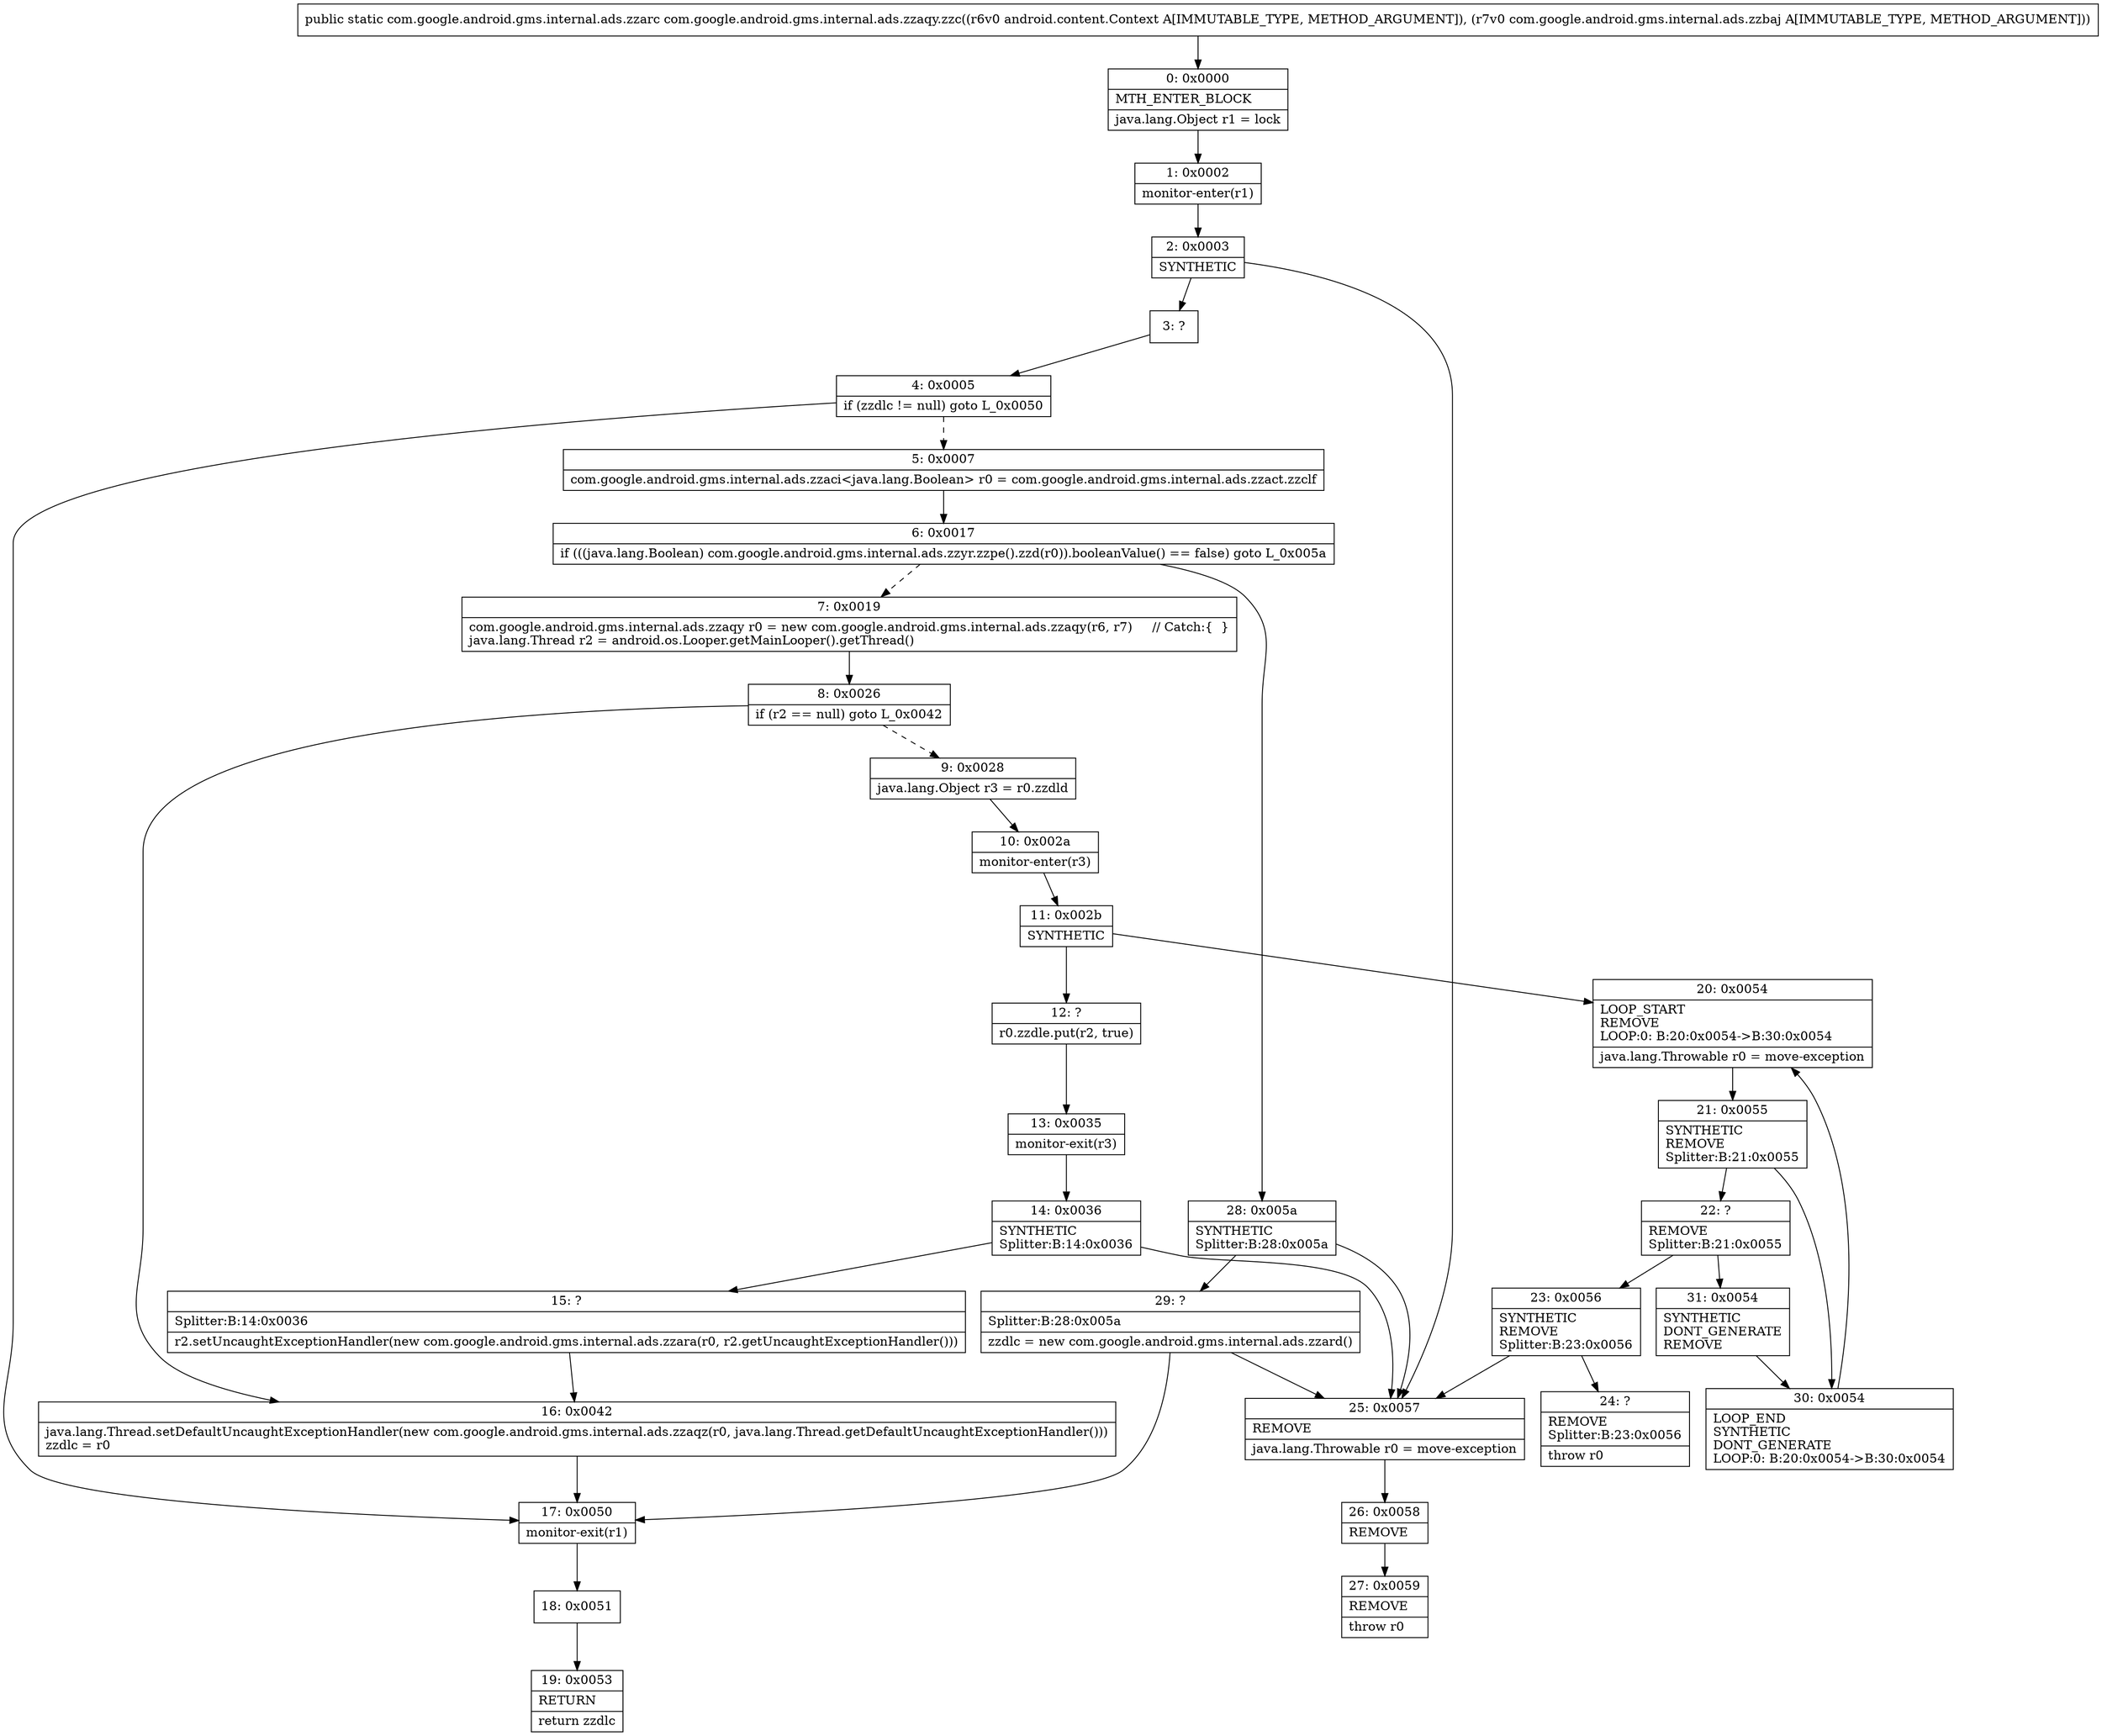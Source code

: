 digraph "CFG forcom.google.android.gms.internal.ads.zzaqy.zzc(Landroid\/content\/Context;Lcom\/google\/android\/gms\/internal\/ads\/zzbaj;)Lcom\/google\/android\/gms\/internal\/ads\/zzarc;" {
Node_0 [shape=record,label="{0\:\ 0x0000|MTH_ENTER_BLOCK\l|java.lang.Object r1 = lock\l}"];
Node_1 [shape=record,label="{1\:\ 0x0002|monitor\-enter(r1)\l}"];
Node_2 [shape=record,label="{2\:\ 0x0003|SYNTHETIC\l}"];
Node_3 [shape=record,label="{3\:\ ?}"];
Node_4 [shape=record,label="{4\:\ 0x0005|if (zzdlc != null) goto L_0x0050\l}"];
Node_5 [shape=record,label="{5\:\ 0x0007|com.google.android.gms.internal.ads.zzaci\<java.lang.Boolean\> r0 = com.google.android.gms.internal.ads.zzact.zzclf\l}"];
Node_6 [shape=record,label="{6\:\ 0x0017|if (((java.lang.Boolean) com.google.android.gms.internal.ads.zzyr.zzpe().zzd(r0)).booleanValue() == false) goto L_0x005a\l}"];
Node_7 [shape=record,label="{7\:\ 0x0019|com.google.android.gms.internal.ads.zzaqy r0 = new com.google.android.gms.internal.ads.zzaqy(r6, r7)     \/\/ Catch:\{  \}\ljava.lang.Thread r2 = android.os.Looper.getMainLooper().getThread()\l}"];
Node_8 [shape=record,label="{8\:\ 0x0026|if (r2 == null) goto L_0x0042\l}"];
Node_9 [shape=record,label="{9\:\ 0x0028|java.lang.Object r3 = r0.zzdld\l}"];
Node_10 [shape=record,label="{10\:\ 0x002a|monitor\-enter(r3)\l}"];
Node_11 [shape=record,label="{11\:\ 0x002b|SYNTHETIC\l}"];
Node_12 [shape=record,label="{12\:\ ?|r0.zzdle.put(r2, true)\l}"];
Node_13 [shape=record,label="{13\:\ 0x0035|monitor\-exit(r3)\l}"];
Node_14 [shape=record,label="{14\:\ 0x0036|SYNTHETIC\lSplitter:B:14:0x0036\l}"];
Node_15 [shape=record,label="{15\:\ ?|Splitter:B:14:0x0036\l|r2.setUncaughtExceptionHandler(new com.google.android.gms.internal.ads.zzara(r0, r2.getUncaughtExceptionHandler()))\l}"];
Node_16 [shape=record,label="{16\:\ 0x0042|java.lang.Thread.setDefaultUncaughtExceptionHandler(new com.google.android.gms.internal.ads.zzaqz(r0, java.lang.Thread.getDefaultUncaughtExceptionHandler()))\lzzdlc = r0\l}"];
Node_17 [shape=record,label="{17\:\ 0x0050|monitor\-exit(r1)\l}"];
Node_18 [shape=record,label="{18\:\ 0x0051}"];
Node_19 [shape=record,label="{19\:\ 0x0053|RETURN\l|return zzdlc\l}"];
Node_20 [shape=record,label="{20\:\ 0x0054|LOOP_START\lREMOVE\lLOOP:0: B:20:0x0054\-\>B:30:0x0054\l|java.lang.Throwable r0 = move\-exception\l}"];
Node_21 [shape=record,label="{21\:\ 0x0055|SYNTHETIC\lREMOVE\lSplitter:B:21:0x0055\l}"];
Node_22 [shape=record,label="{22\:\ ?|REMOVE\lSplitter:B:21:0x0055\l}"];
Node_23 [shape=record,label="{23\:\ 0x0056|SYNTHETIC\lREMOVE\lSplitter:B:23:0x0056\l}"];
Node_24 [shape=record,label="{24\:\ ?|REMOVE\lSplitter:B:23:0x0056\l|throw r0\l}"];
Node_25 [shape=record,label="{25\:\ 0x0057|REMOVE\l|java.lang.Throwable r0 = move\-exception\l}"];
Node_26 [shape=record,label="{26\:\ 0x0058|REMOVE\l}"];
Node_27 [shape=record,label="{27\:\ 0x0059|REMOVE\l|throw r0\l}"];
Node_28 [shape=record,label="{28\:\ 0x005a|SYNTHETIC\lSplitter:B:28:0x005a\l}"];
Node_29 [shape=record,label="{29\:\ ?|Splitter:B:28:0x005a\l|zzdlc = new com.google.android.gms.internal.ads.zzard()\l}"];
Node_30 [shape=record,label="{30\:\ 0x0054|LOOP_END\lSYNTHETIC\lDONT_GENERATE\lLOOP:0: B:20:0x0054\-\>B:30:0x0054\l}"];
Node_31 [shape=record,label="{31\:\ 0x0054|SYNTHETIC\lDONT_GENERATE\lREMOVE\l}"];
MethodNode[shape=record,label="{public static com.google.android.gms.internal.ads.zzarc com.google.android.gms.internal.ads.zzaqy.zzc((r6v0 android.content.Context A[IMMUTABLE_TYPE, METHOD_ARGUMENT]), (r7v0 com.google.android.gms.internal.ads.zzbaj A[IMMUTABLE_TYPE, METHOD_ARGUMENT])) }"];
MethodNode -> Node_0;
Node_0 -> Node_1;
Node_1 -> Node_2;
Node_2 -> Node_3;
Node_2 -> Node_25;
Node_3 -> Node_4;
Node_4 -> Node_5[style=dashed];
Node_4 -> Node_17;
Node_5 -> Node_6;
Node_6 -> Node_7[style=dashed];
Node_6 -> Node_28;
Node_7 -> Node_8;
Node_8 -> Node_9[style=dashed];
Node_8 -> Node_16;
Node_9 -> Node_10;
Node_10 -> Node_11;
Node_11 -> Node_12;
Node_11 -> Node_20;
Node_12 -> Node_13;
Node_13 -> Node_14;
Node_14 -> Node_15;
Node_14 -> Node_25;
Node_15 -> Node_16;
Node_16 -> Node_17;
Node_17 -> Node_18;
Node_18 -> Node_19;
Node_20 -> Node_21;
Node_21 -> Node_22;
Node_21 -> Node_30;
Node_22 -> Node_23;
Node_22 -> Node_31;
Node_23 -> Node_24;
Node_23 -> Node_25;
Node_25 -> Node_26;
Node_26 -> Node_27;
Node_28 -> Node_29;
Node_28 -> Node_25;
Node_29 -> Node_25;
Node_29 -> Node_17;
Node_30 -> Node_20;
Node_31 -> Node_30;
}

